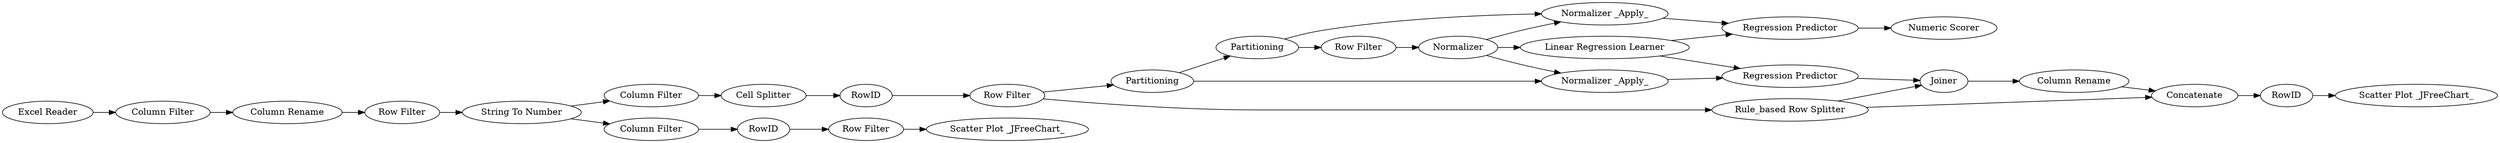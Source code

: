 digraph {
	"-487013030410766445_32" [label=RowID]
	"-487013030410766445_12" [label="Row Filter"]
	"-487013030410766445_22" [label="Normalizer _Apply_"]
	"-487013030410766445_1" [label="Excel Reader"]
	"-487013030410766445_11" [label=Partitioning]
	"-487013030410766445_9" [label="Column Filter"]
	"-487013030410766445_14" [label="Normalizer _Apply_"]
	"-487013030410766445_24" [label=Concatenate]
	"-487013030410766445_31" [label=RowID]
	"-487013030410766445_30" [label="Row Filter"]
	"-487013030410766445_28" [label="Scatter Plot _JFreeChart_"]
	"-487013030410766445_21" [label="Row Filter"]
	"-487013030410766445_29" [label="Column Filter"]
	"-487013030410766445_3" [label="Column Rename"]
	"-487013030410766445_25" [label="Rule_based Row Splitter"]
	"-487013030410766445_18" [label=Partitioning]
	"-487013030410766445_13" [label=Normalizer]
	"-487013030410766445_16" [label="Regression Predictor"]
	"-487013030410766445_26" [label=Joiner]
	"-487013030410766445_27" [label="Column Rename"]
	"-487013030410766445_10" [label="Cell Splitter"]
	"-487013030410766445_23" [label="Scatter Plot _JFreeChart_"]
	"-487013030410766445_8" [label="String To Number"]
	"-487013030410766445_15" [label="Linear Regression Learner"]
	"-487013030410766445_20" [label=RowID]
	"-487013030410766445_17" [label="Numeric Scorer"]
	"-487013030410766445_2" [label="Column Filter"]
	"-487013030410766445_19" [label="Regression Predictor"]
	"-487013030410766445_4" [label="Row Filter"]
	"-487013030410766445_13" -> "-487013030410766445_14"
	"-487013030410766445_8" -> "-487013030410766445_9"
	"-487013030410766445_3" -> "-487013030410766445_4"
	"-487013030410766445_10" -> "-487013030410766445_20"
	"-487013030410766445_27" -> "-487013030410766445_24"
	"-487013030410766445_29" -> "-487013030410766445_31"
	"-487013030410766445_21" -> "-487013030410766445_11"
	"-487013030410766445_15" -> "-487013030410766445_19"
	"-487013030410766445_18" -> "-487013030410766445_14"
	"-487013030410766445_20" -> "-487013030410766445_21"
	"-487013030410766445_11" -> "-487013030410766445_18"
	"-487013030410766445_13" -> "-487013030410766445_22"
	"-487013030410766445_26" -> "-487013030410766445_27"
	"-487013030410766445_14" -> "-487013030410766445_16"
	"-487013030410766445_21" -> "-487013030410766445_25"
	"-487013030410766445_16" -> "-487013030410766445_17"
	"-487013030410766445_25" -> "-487013030410766445_26"
	"-487013030410766445_8" -> "-487013030410766445_29"
	"-487013030410766445_18" -> "-487013030410766445_12"
	"-487013030410766445_31" -> "-487013030410766445_30"
	"-487013030410766445_24" -> "-487013030410766445_32"
	"-487013030410766445_19" -> "-487013030410766445_26"
	"-487013030410766445_22" -> "-487013030410766445_19"
	"-487013030410766445_1" -> "-487013030410766445_2"
	"-487013030410766445_4" -> "-487013030410766445_8"
	"-487013030410766445_9" -> "-487013030410766445_10"
	"-487013030410766445_15" -> "-487013030410766445_16"
	"-487013030410766445_13" -> "-487013030410766445_15"
	"-487013030410766445_2" -> "-487013030410766445_3"
	"-487013030410766445_11" -> "-487013030410766445_22"
	"-487013030410766445_25" -> "-487013030410766445_24"
	"-487013030410766445_32" -> "-487013030410766445_23"
	"-487013030410766445_12" -> "-487013030410766445_13"
	"-487013030410766445_30" -> "-487013030410766445_28"
	rankdir=LR
}
